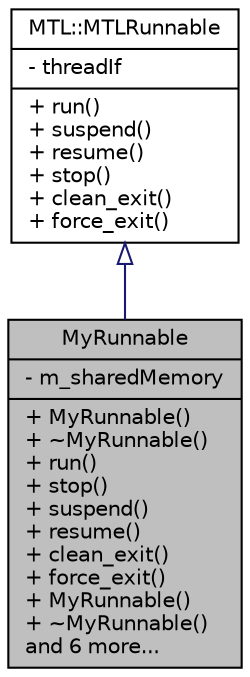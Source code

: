 digraph "MyRunnable"
{
 // LATEX_PDF_SIZE
  edge [fontname="Helvetica",fontsize="10",labelfontname="Helvetica",labelfontsize="10"];
  node [fontname="Helvetica",fontsize="10",shape=record];
  Node1 [label="{MyRunnable\n|- m_sharedMemory\l|+ MyRunnable()\l+ ~MyRunnable()\l+ run()\l+ stop()\l+ suspend()\l+ resume()\l+ clean_exit()\l+ force_exit()\l+ MyRunnable()\l+ ~MyRunnable()\land 6 more...\l}",height=0.2,width=0.4,color="black", fillcolor="grey75", style="filled", fontcolor="black",tooltip=" "];
  Node2 -> Node1 [dir="back",color="midnightblue",fontsize="10",style="solid",arrowtail="onormal"];
  Node2 [label="{MTL::MTLRunnable\n|- threadIf\l|+ run()\l+ suspend()\l+ resume()\l+ stop()\l+ clean_exit()\l+ force_exit()\l}",height=0.2,width=0.4,color="black", fillcolor="white", style="filled",URL="$d8/da7/classMTL_1_1MTLRunnable.html",tooltip="Runnable Interface."];
}
